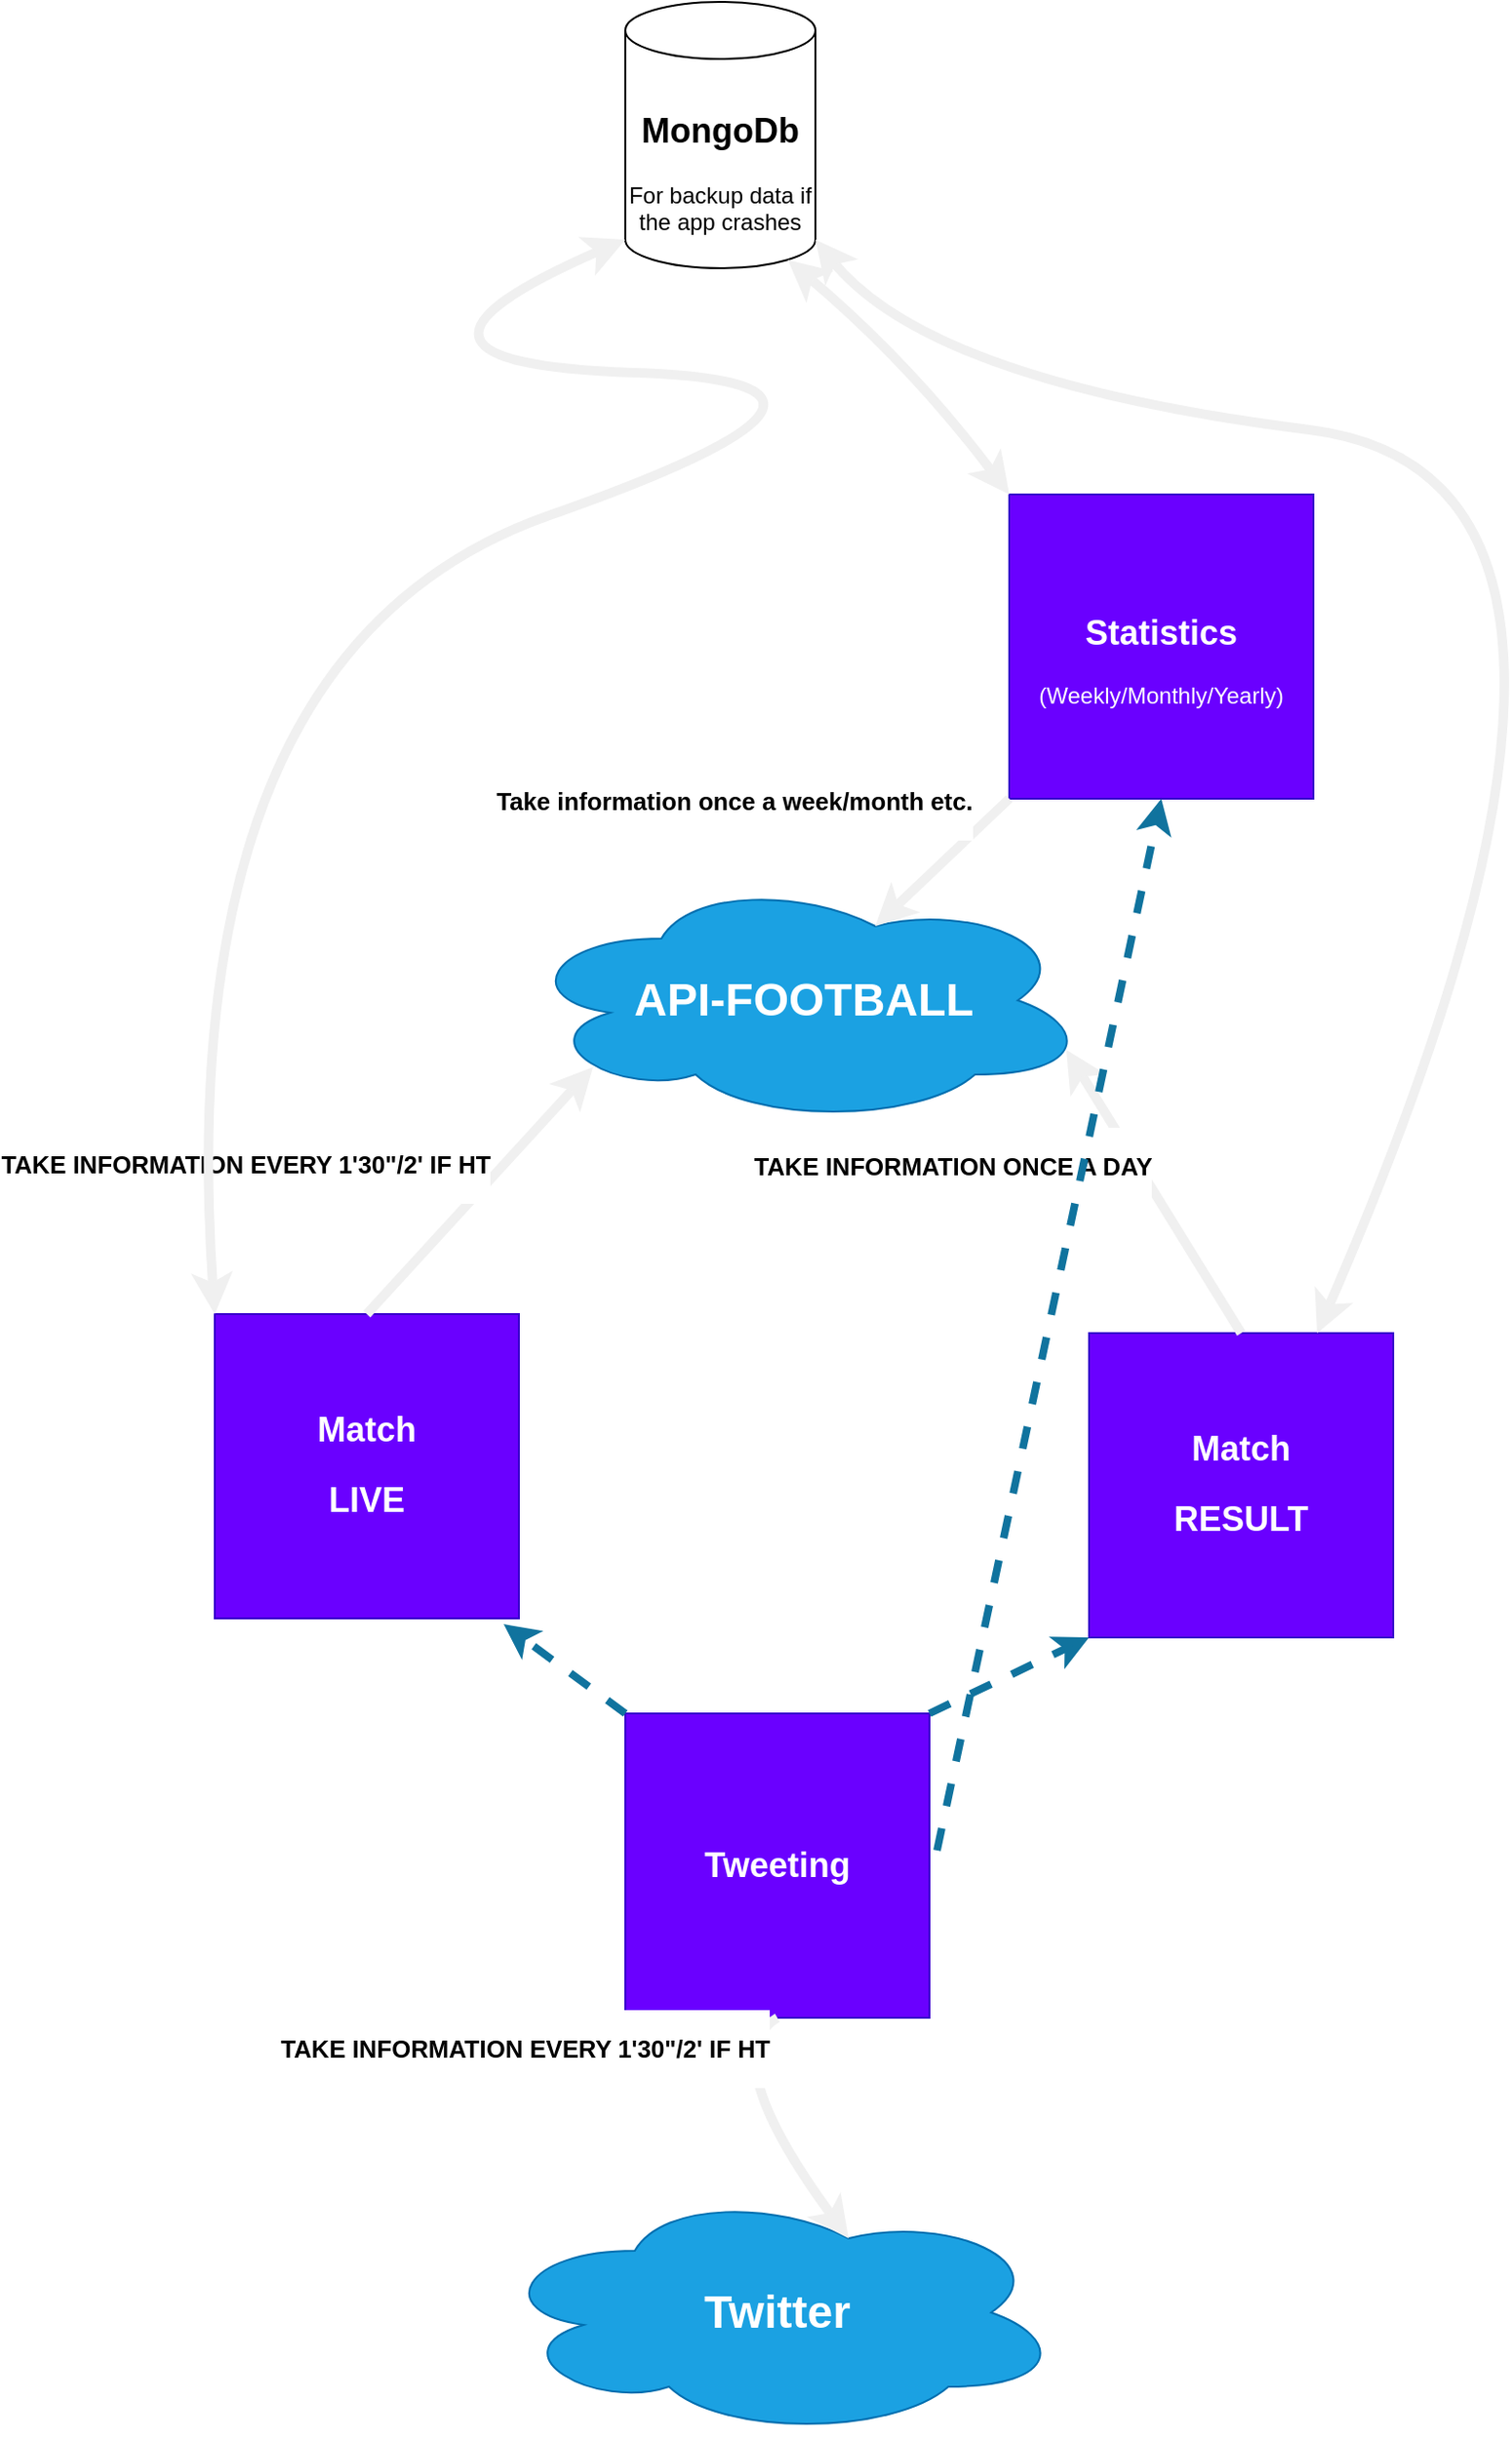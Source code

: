 <mxfile>
    <diagram id="sqPdJgOuWZAZjEmbaDlL" name="Page-1">
        <mxGraphModel dx="1725" dy="1849" grid="1" gridSize="10" guides="1" tooltips="1" connect="1" arrows="1" fold="1" page="1" pageScale="1" pageWidth="827" pageHeight="1169" math="0" shadow="0">
            <root>
                <mxCell id="0"/>
                <mxCell id="1" parent="0"/>
                <mxCell id="2" value="&lt;h1&gt;API-FOOTBALL&lt;/h1&gt;" style="ellipse;shape=cloud;whiteSpace=wrap;html=1;fillColor=#1ba1e2;fontColor=#ffffff;strokeColor=#006EAF;" vertex="1" parent="1">
                    <mxGeometry x="264" y="120" width="300" height="130" as="geometry"/>
                </mxCell>
                <mxCell id="4" value="&lt;h2&gt;Match&lt;/h2&gt;&lt;h2&gt;LIVE&lt;/h2&gt;" style="whiteSpace=wrap;html=1;aspect=fixed;fillColor=#6a00ff;fontColor=#ffffff;strokeColor=#3700CC;" vertex="1" parent="1">
                    <mxGeometry x="104" y="350" width="160" height="160" as="geometry"/>
                </mxCell>
                <mxCell id="5" value="" style="endArrow=classic;html=1;entryX=0.13;entryY=0.77;entryDx=0;entryDy=0;entryPerimeter=0;exitX=0.5;exitY=0;exitDx=0;exitDy=0;curved=1;strokeColor=#F0F0F0;shadow=0;sketch=0;strokeWidth=5;" edge="1" parent="1" source="4" target="2">
                    <mxGeometry width="50" height="50" relative="1" as="geometry">
                        <mxPoint x="170" y="340" as="sourcePoint"/>
                        <mxPoint x="220" y="290" as="targetPoint"/>
                    </mxGeometry>
                </mxCell>
                <mxCell id="6" value="&lt;h3&gt;TAKE INFORMATION EVERY 1'30&quot;/2' IF HT&lt;/h3&gt;" style="edgeLabel;html=1;align=center;verticalAlign=middle;resizable=0;points=[];" vertex="1" connectable="0" parent="5">
                    <mxGeometry x="-0.165" y="-1" relative="1" as="geometry">
                        <mxPoint x="-115" y="-26" as="offset"/>
                    </mxGeometry>
                </mxCell>
                <mxCell id="7" value="&lt;h2&gt;Match&lt;/h2&gt;&lt;h2&gt;RESULT&lt;/h2&gt;" style="whiteSpace=wrap;html=1;aspect=fixed;fillColor=#6a00ff;fontColor=#ffffff;strokeColor=#3700CC;" vertex="1" parent="1">
                    <mxGeometry x="564" y="360" width="160" height="160" as="geometry"/>
                </mxCell>
                <mxCell id="8" value="" style="endArrow=classic;html=1;entryX=0.96;entryY=0.7;entryDx=0;entryDy=0;entryPerimeter=0;exitX=0.5;exitY=0;exitDx=0;exitDy=0;curved=1;strokeColor=#F0F0F0;shadow=0;sketch=0;strokeWidth=5;" edge="1" parent="1" source="7" target="2">
                    <mxGeometry width="50" height="50" relative="1" as="geometry">
                        <mxPoint x="630" y="360" as="sourcePoint"/>
                        <mxPoint x="749" y="230.1" as="targetPoint"/>
                    </mxGeometry>
                </mxCell>
                <mxCell id="9" value="&lt;h3&gt;TAKE INFORMATION ONCE A DAY&lt;/h3&gt;" style="edgeLabel;html=1;align=center;verticalAlign=middle;resizable=0;points=[];" vertex="1" connectable="0" parent="8">
                    <mxGeometry x="-0.165" y="-1" relative="1" as="geometry">
                        <mxPoint x="-115" y="-26" as="offset"/>
                    </mxGeometry>
                </mxCell>
                <mxCell id="10" value="&lt;h2&gt;Statistics&lt;/h2&gt;&lt;div&gt;(Weekly/Monthly/Yearly)&lt;/div&gt;" style="whiteSpace=wrap;html=1;aspect=fixed;fillColor=#6a00ff;fontColor=#ffffff;strokeColor=#3700CC;" vertex="1" parent="1">
                    <mxGeometry x="522" y="-81" width="160" height="160" as="geometry"/>
                </mxCell>
                <mxCell id="11" value="" style="endArrow=classic;html=1;entryX=0.625;entryY=0.2;entryDx=0;entryDy=0;entryPerimeter=0;exitX=0;exitY=1;exitDx=0;exitDy=0;curved=1;strokeColor=#F0F0F0;shadow=0;sketch=0;strokeWidth=5;" edge="1" parent="1" source="10" target="2">
                    <mxGeometry width="50" height="50" relative="1" as="geometry">
                        <mxPoint x="588" y="-81" as="sourcePoint"/>
                        <mxPoint x="510" y="-230" as="targetPoint"/>
                    </mxGeometry>
                </mxCell>
                <mxCell id="12" value="&lt;h3&gt;Take information once a week/month etc.&lt;/h3&gt;" style="edgeLabel;html=1;align=center;verticalAlign=middle;resizable=0;points=[];" vertex="1" connectable="0" parent="11">
                    <mxGeometry x="-0.165" y="-1" relative="1" as="geometry">
                        <mxPoint x="-115" y="-26" as="offset"/>
                    </mxGeometry>
                </mxCell>
                <mxCell id="13" value="&lt;h2&gt;MongoDb&lt;/h2&gt;&lt;div&gt;For backup data if the app crashes&lt;/div&gt;" style="shape=cylinder3;whiteSpace=wrap;html=1;boundedLbl=1;backgroundOutline=1;size=15;" vertex="1" parent="1">
                    <mxGeometry x="320" y="-340" width="100" height="140" as="geometry"/>
                </mxCell>
                <mxCell id="14" value="" style="endArrow=classic;startArrow=classic;html=1;shadow=0;sketch=0;strokeColor=#F0F0F0;strokeWidth=5;curved=1;entryX=0.855;entryY=1;entryDx=0;entryDy=-4.35;entryPerimeter=0;exitX=0;exitY=0;exitDx=0;exitDy=0;" edge="1" parent="1" source="10" target="13">
                    <mxGeometry width="50" height="50" relative="1" as="geometry">
                        <mxPoint x="410" y="-160" as="sourcePoint"/>
                        <mxPoint x="460" y="-210" as="targetPoint"/>
                        <Array as="points">
                            <mxPoint x="470" y="-150"/>
                        </Array>
                    </mxGeometry>
                </mxCell>
                <mxCell id="15" value="" style="endArrow=classic;startArrow=classic;html=1;shadow=0;sketch=0;strokeColor=#F0F0F0;strokeWidth=5;curved=1;exitX=0;exitY=0;exitDx=0;exitDy=0;entryX=0;entryY=1;entryDx=0;entryDy=-15;entryPerimeter=0;" edge="1" parent="1" source="4" target="13">
                    <mxGeometry width="50" height="50" relative="1" as="geometry">
                        <mxPoint x="220" y="30" as="sourcePoint"/>
                        <mxPoint x="150" y="-220" as="targetPoint"/>
                        <Array as="points">
                            <mxPoint x="80"/>
                            <mxPoint x="480" y="-140"/>
                            <mxPoint x="170" y="-150"/>
                        </Array>
                    </mxGeometry>
                </mxCell>
                <mxCell id="16" value="" style="endArrow=classic;startArrow=classic;html=1;shadow=0;sketch=0;strokeColor=#F0F0F0;strokeWidth=5;curved=1;entryX=1;entryY=1;entryDx=0;entryDy=-15;entryPerimeter=0;exitX=0.75;exitY=0;exitDx=0;exitDy=0;" edge="1" parent="1" source="7" target="13">
                    <mxGeometry width="50" height="50" relative="1" as="geometry">
                        <mxPoint x="560" y="-120" as="sourcePoint"/>
                        <mxPoint x="415.5" y="-194.35" as="targetPoint"/>
                        <Array as="points">
                            <mxPoint x="880" y="-90"/>
                            <mxPoint x="480" y="-140"/>
                        </Array>
                    </mxGeometry>
                </mxCell>
                <mxCell id="17" value="&lt;h2&gt;Tweeting&lt;/h2&gt;" style="whiteSpace=wrap;html=1;aspect=fixed;fillColor=#6a00ff;fontColor=#ffffff;strokeColor=#3700CC;" vertex="1" parent="1">
                    <mxGeometry x="320" y="560" width="160" height="160" as="geometry"/>
                </mxCell>
                <mxCell id="18" value="&lt;h1&gt;Twitter&lt;/h1&gt;" style="ellipse;shape=cloud;whiteSpace=wrap;html=1;fillColor=#1ba1e2;fontColor=#ffffff;strokeColor=#006EAF;" vertex="1" parent="1">
                    <mxGeometry x="250" y="810" width="300" height="130" as="geometry"/>
                </mxCell>
                <mxCell id="19" value="" style="endArrow=classic;html=1;entryX=0.625;entryY=0.2;entryDx=0;entryDy=0;entryPerimeter=0;exitX=0.5;exitY=1;exitDx=0;exitDy=0;curved=1;strokeColor=#F0F0F0;shadow=0;sketch=0;strokeWidth=5;" edge="1" parent="1" source="17" target="18">
                    <mxGeometry width="50" height="50" relative="1" as="geometry">
                        <mxPoint x="310.5" y="799.9" as="sourcePoint"/>
                        <mxPoint x="429.5" y="670.0" as="targetPoint"/>
                        <Array as="points">
                            <mxPoint x="366.5" y="739.9"/>
                        </Array>
                    </mxGeometry>
                </mxCell>
                <mxCell id="20" value="&lt;h3&gt;TAKE INFORMATION EVERY 1'30&quot;/2' IF HT&lt;/h3&gt;" style="edgeLabel;html=1;align=center;verticalAlign=middle;resizable=0;points=[];" vertex="1" connectable="0" parent="19">
                    <mxGeometry x="-0.165" y="-1" relative="1" as="geometry">
                        <mxPoint x="-115" y="-26" as="offset"/>
                    </mxGeometry>
                </mxCell>
                <mxCell id="22" value="" style="endArrow=classic;html=1;shadow=0;sketch=0;strokeColor=#10739e;strokeWidth=4;curved=1;entryX=0.95;entryY=1.019;entryDx=0;entryDy=0;entryPerimeter=0;exitX=0;exitY=0;exitDx=0;exitDy=0;dashed=1;fillColor=#b1ddf0;" edge="1" parent="1" source="17" target="4">
                    <mxGeometry width="50" height="50" relative="1" as="geometry">
                        <mxPoint x="220" y="590" as="sourcePoint"/>
                        <mxPoint x="270" y="540" as="targetPoint"/>
                    </mxGeometry>
                </mxCell>
                <mxCell id="23" value="" style="endArrow=classic;html=1;shadow=0;sketch=0;strokeColor=#10739e;strokeWidth=4;curved=1;entryX=0;entryY=1;entryDx=0;entryDy=0;exitX=1;exitY=0;exitDx=0;exitDy=0;dashed=1;fillColor=#b1ddf0;" edge="1" parent="1" source="17" target="7">
                    <mxGeometry width="50" height="50" relative="1" as="geometry">
                        <mxPoint x="484" y="560" as="sourcePoint"/>
                        <mxPoint x="420" y="513.04" as="targetPoint"/>
                    </mxGeometry>
                </mxCell>
                <mxCell id="24" value="" style="endArrow=classic;html=1;shadow=0;sketch=0;strokeColor=#10739e;strokeWidth=4;curved=1;entryX=0.5;entryY=1;entryDx=0;entryDy=0;exitX=1.025;exitY=0.45;exitDx=0;exitDy=0;dashed=1;exitPerimeter=0;fillColor=#b1ddf0;" edge="1" parent="1" source="17" target="10">
                    <mxGeometry width="50" height="50" relative="1" as="geometry">
                        <mxPoint x="494" y="631.96" as="sourcePoint"/>
                        <mxPoint x="430" y="585" as="targetPoint"/>
                    </mxGeometry>
                </mxCell>
            </root>
        </mxGraphModel>
    </diagram>
</mxfile>